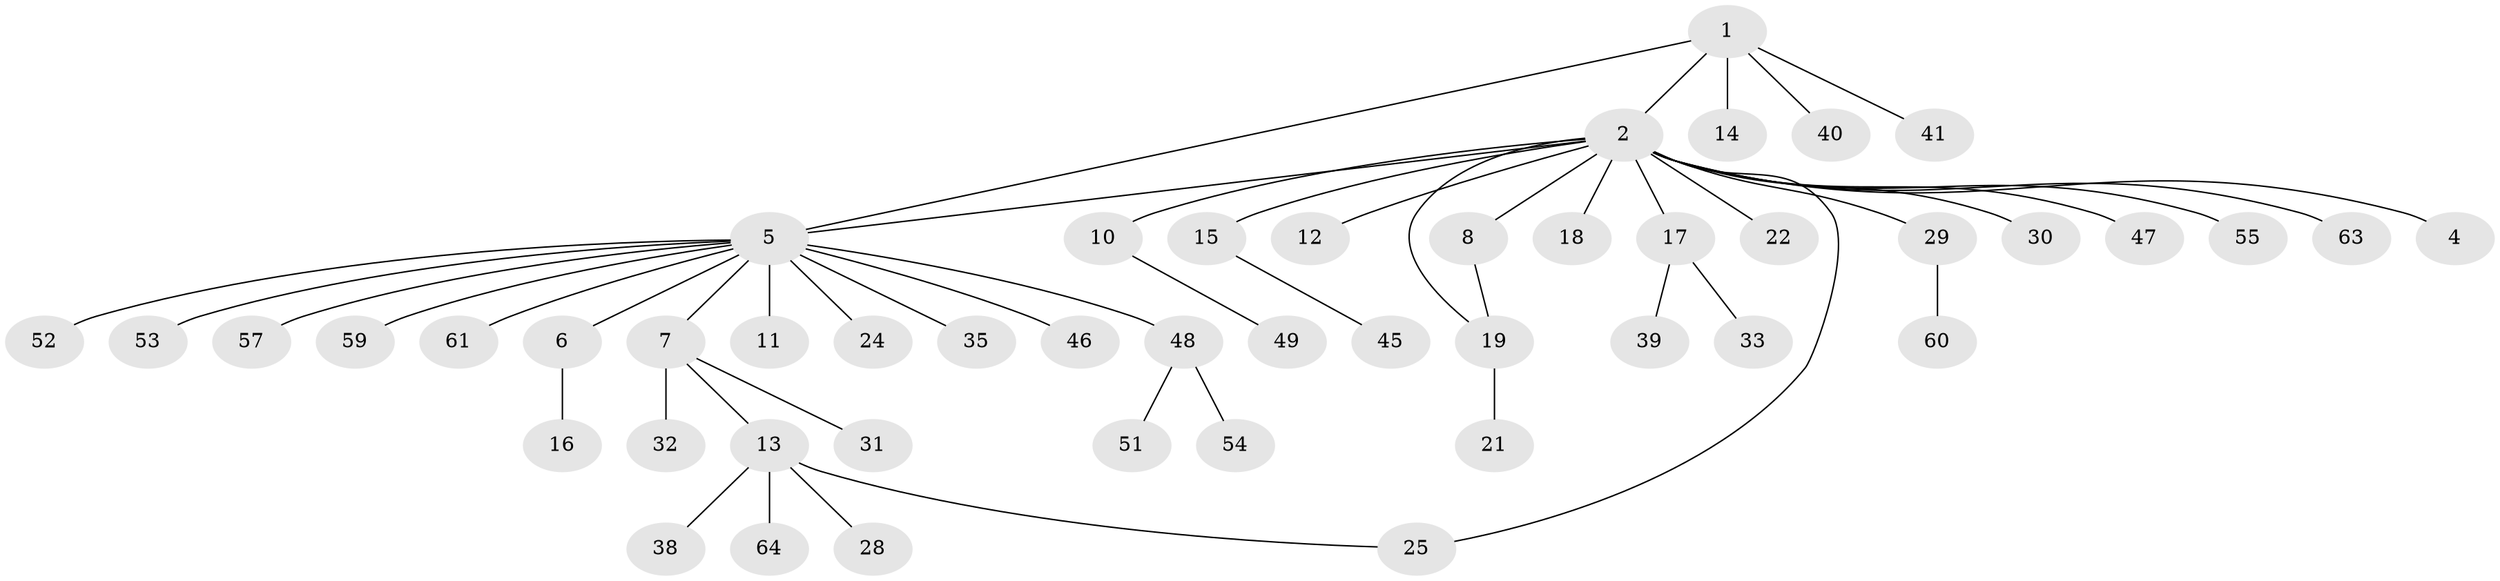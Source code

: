 // Generated by graph-tools (version 1.1) at 2025/51/02/27/25 19:51:57]
// undirected, 48 vertices, 50 edges
graph export_dot {
graph [start="1"]
  node [color=gray90,style=filled];
  1 [super="+26"];
  2 [super="+3"];
  4;
  5 [super="+9"];
  6 [super="+34"];
  7 [super="+65"];
  8;
  10;
  11;
  12 [super="+23"];
  13 [super="+37"];
  14;
  15 [super="+36"];
  16;
  17;
  18 [super="+43"];
  19 [super="+20"];
  21;
  22;
  24;
  25 [super="+27"];
  28;
  29 [super="+42"];
  30 [super="+44"];
  31;
  32;
  33;
  35;
  38;
  39 [super="+56"];
  40;
  41;
  45;
  46 [super="+62"];
  47;
  48 [super="+50"];
  49 [super="+58"];
  51;
  52;
  53;
  54;
  55;
  57;
  59;
  60;
  61;
  63;
  64;
  1 -- 2;
  1 -- 14;
  1 -- 40;
  1 -- 41;
  1 -- 5;
  2 -- 4;
  2 -- 5 [weight=2];
  2 -- 8;
  2 -- 17;
  2 -- 19;
  2 -- 29;
  2 -- 30;
  2 -- 47;
  2 -- 55;
  2 -- 10;
  2 -- 12;
  2 -- 15;
  2 -- 18;
  2 -- 22;
  2 -- 63;
  2 -- 25;
  5 -- 6;
  5 -- 7;
  5 -- 11;
  5 -- 35;
  5 -- 46;
  5 -- 48;
  5 -- 52;
  5 -- 53;
  5 -- 57;
  5 -- 59;
  5 -- 61;
  5 -- 24;
  6 -- 16;
  7 -- 13;
  7 -- 31;
  7 -- 32;
  8 -- 19;
  10 -- 49;
  13 -- 25;
  13 -- 28;
  13 -- 38;
  13 -- 64;
  15 -- 45;
  17 -- 33;
  17 -- 39;
  19 -- 21;
  29 -- 60;
  48 -- 51;
  48 -- 54;
}
